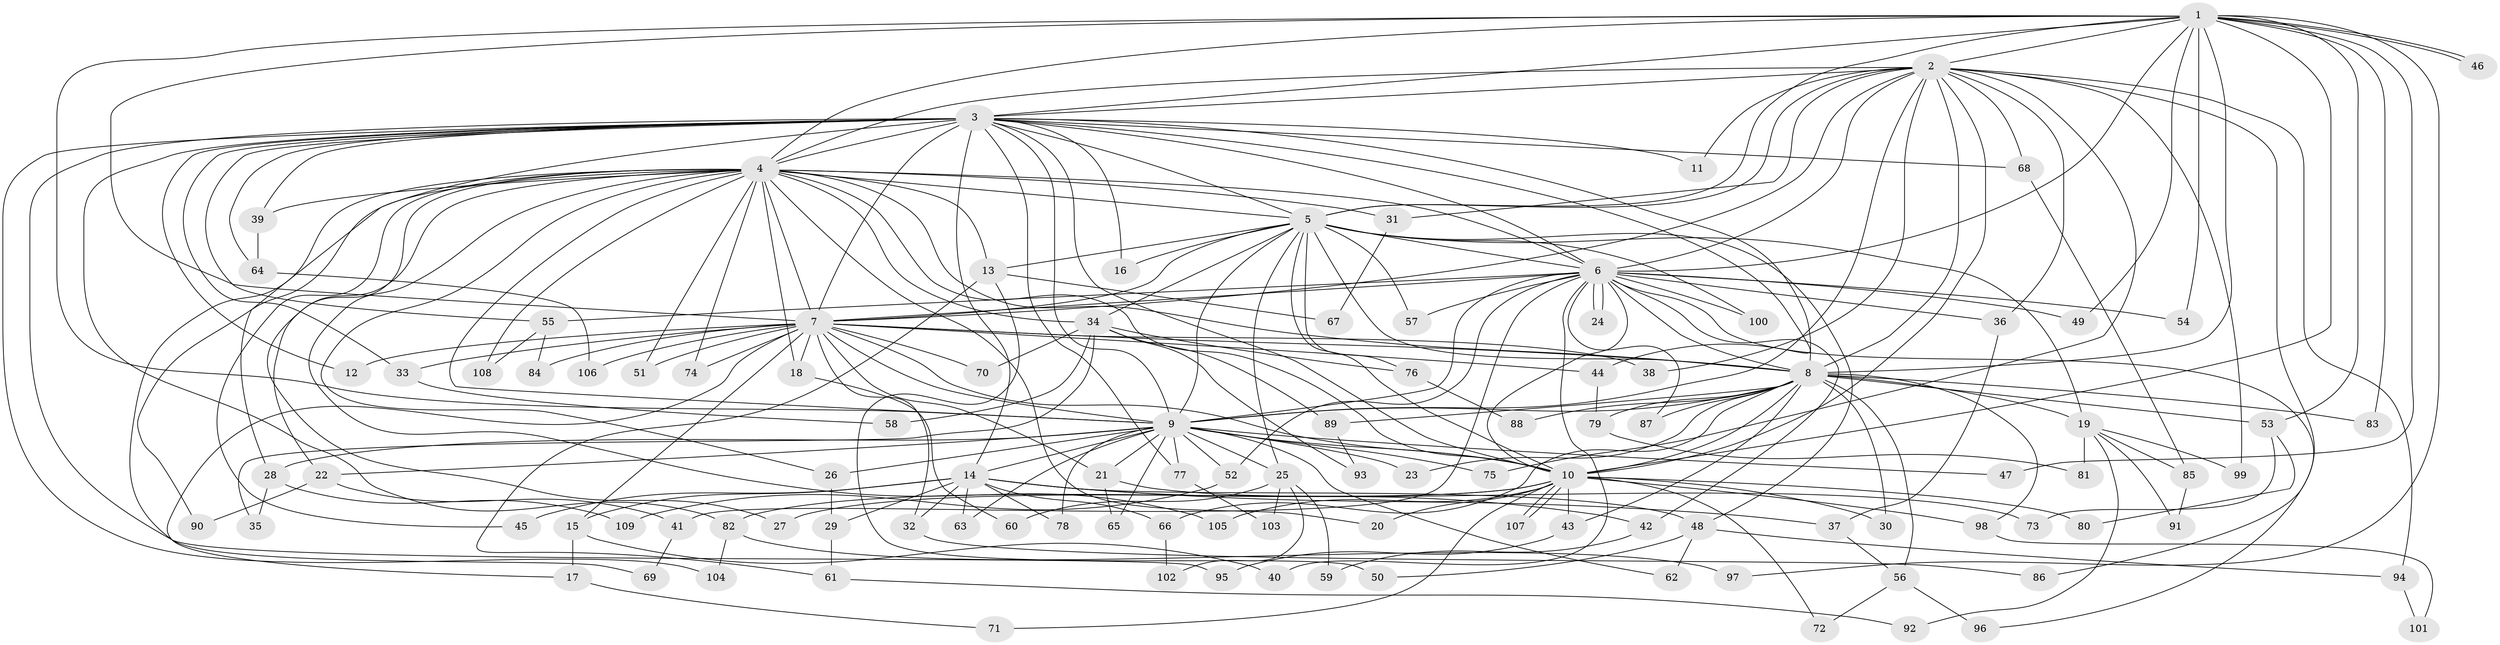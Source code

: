 // Generated by graph-tools (version 1.1) at 2025/13/03/09/25 04:13:55]
// undirected, 109 vertices, 243 edges
graph export_dot {
graph [start="1"]
  node [color=gray90,style=filled];
  1;
  2;
  3;
  4;
  5;
  6;
  7;
  8;
  9;
  10;
  11;
  12;
  13;
  14;
  15;
  16;
  17;
  18;
  19;
  20;
  21;
  22;
  23;
  24;
  25;
  26;
  27;
  28;
  29;
  30;
  31;
  32;
  33;
  34;
  35;
  36;
  37;
  38;
  39;
  40;
  41;
  42;
  43;
  44;
  45;
  46;
  47;
  48;
  49;
  50;
  51;
  52;
  53;
  54;
  55;
  56;
  57;
  58;
  59;
  60;
  61;
  62;
  63;
  64;
  65;
  66;
  67;
  68;
  69;
  70;
  71;
  72;
  73;
  74;
  75;
  76;
  77;
  78;
  79;
  80;
  81;
  82;
  83;
  84;
  85;
  86;
  87;
  88;
  89;
  90;
  91;
  92;
  93;
  94;
  95;
  96;
  97;
  98;
  99;
  100;
  101;
  102;
  103;
  104;
  105;
  106;
  107;
  108;
  109;
  1 -- 2;
  1 -- 3;
  1 -- 4;
  1 -- 5;
  1 -- 6;
  1 -- 7;
  1 -- 8;
  1 -- 9;
  1 -- 10;
  1 -- 46;
  1 -- 46;
  1 -- 47;
  1 -- 49;
  1 -- 53;
  1 -- 54;
  1 -- 83;
  1 -- 97;
  2 -- 3;
  2 -- 4;
  2 -- 5;
  2 -- 6;
  2 -- 7;
  2 -- 8;
  2 -- 9;
  2 -- 10;
  2 -- 11;
  2 -- 31;
  2 -- 36;
  2 -- 38;
  2 -- 68;
  2 -- 75;
  2 -- 86;
  2 -- 94;
  2 -- 99;
  3 -- 4;
  3 -- 5;
  3 -- 6;
  3 -- 7;
  3 -- 8;
  3 -- 9;
  3 -- 10;
  3 -- 11;
  3 -- 12;
  3 -- 14;
  3 -- 16;
  3 -- 28;
  3 -- 33;
  3 -- 39;
  3 -- 44;
  3 -- 55;
  3 -- 64;
  3 -- 68;
  3 -- 77;
  3 -- 82;
  3 -- 95;
  3 -- 104;
  4 -- 5;
  4 -- 6;
  4 -- 7;
  4 -- 8;
  4 -- 9;
  4 -- 10;
  4 -- 13;
  4 -- 18;
  4 -- 20;
  4 -- 22;
  4 -- 26;
  4 -- 27;
  4 -- 31;
  4 -- 34;
  4 -- 39;
  4 -- 45;
  4 -- 51;
  4 -- 69;
  4 -- 74;
  4 -- 90;
  4 -- 105;
  4 -- 108;
  5 -- 6;
  5 -- 7;
  5 -- 8;
  5 -- 9;
  5 -- 10;
  5 -- 13;
  5 -- 16;
  5 -- 19;
  5 -- 25;
  5 -- 34;
  5 -- 48;
  5 -- 57;
  5 -- 76;
  5 -- 100;
  6 -- 7;
  6 -- 8;
  6 -- 9;
  6 -- 10;
  6 -- 24;
  6 -- 24;
  6 -- 36;
  6 -- 40;
  6 -- 41;
  6 -- 42;
  6 -- 49;
  6 -- 52;
  6 -- 54;
  6 -- 55;
  6 -- 57;
  6 -- 87;
  6 -- 96;
  6 -- 100;
  7 -- 8;
  7 -- 9;
  7 -- 10;
  7 -- 12;
  7 -- 15;
  7 -- 17;
  7 -- 18;
  7 -- 21;
  7 -- 32;
  7 -- 33;
  7 -- 38;
  7 -- 44;
  7 -- 51;
  7 -- 70;
  7 -- 74;
  7 -- 84;
  7 -- 106;
  8 -- 9;
  8 -- 10;
  8 -- 19;
  8 -- 23;
  8 -- 30;
  8 -- 43;
  8 -- 53;
  8 -- 56;
  8 -- 66;
  8 -- 79;
  8 -- 83;
  8 -- 87;
  8 -- 88;
  8 -- 89;
  8 -- 98;
  9 -- 10;
  9 -- 14;
  9 -- 21;
  9 -- 22;
  9 -- 23;
  9 -- 25;
  9 -- 26;
  9 -- 28;
  9 -- 47;
  9 -- 52;
  9 -- 62;
  9 -- 63;
  9 -- 65;
  9 -- 75;
  9 -- 77;
  9 -- 78;
  10 -- 20;
  10 -- 27;
  10 -- 30;
  10 -- 43;
  10 -- 71;
  10 -- 72;
  10 -- 80;
  10 -- 82;
  10 -- 98;
  10 -- 105;
  10 -- 107;
  10 -- 107;
  13 -- 50;
  13 -- 61;
  13 -- 67;
  14 -- 15;
  14 -- 29;
  14 -- 32;
  14 -- 37;
  14 -- 42;
  14 -- 45;
  14 -- 48;
  14 -- 63;
  14 -- 66;
  14 -- 78;
  15 -- 17;
  15 -- 40;
  17 -- 71;
  18 -- 60;
  19 -- 81;
  19 -- 85;
  19 -- 91;
  19 -- 92;
  19 -- 99;
  21 -- 65;
  21 -- 73;
  22 -- 41;
  22 -- 90;
  25 -- 59;
  25 -- 60;
  25 -- 102;
  25 -- 103;
  26 -- 29;
  28 -- 35;
  28 -- 109;
  29 -- 61;
  31 -- 67;
  32 -- 86;
  33 -- 58;
  34 -- 35;
  34 -- 58;
  34 -- 70;
  34 -- 76;
  34 -- 89;
  34 -- 93;
  36 -- 37;
  37 -- 56;
  39 -- 64;
  41 -- 69;
  42 -- 59;
  43 -- 95;
  44 -- 79;
  48 -- 50;
  48 -- 62;
  48 -- 94;
  52 -- 109;
  53 -- 73;
  53 -- 80;
  55 -- 84;
  55 -- 108;
  56 -- 72;
  56 -- 96;
  61 -- 92;
  64 -- 106;
  66 -- 102;
  68 -- 85;
  76 -- 88;
  77 -- 103;
  79 -- 81;
  82 -- 97;
  82 -- 104;
  85 -- 91;
  89 -- 93;
  94 -- 101;
  98 -- 101;
}
